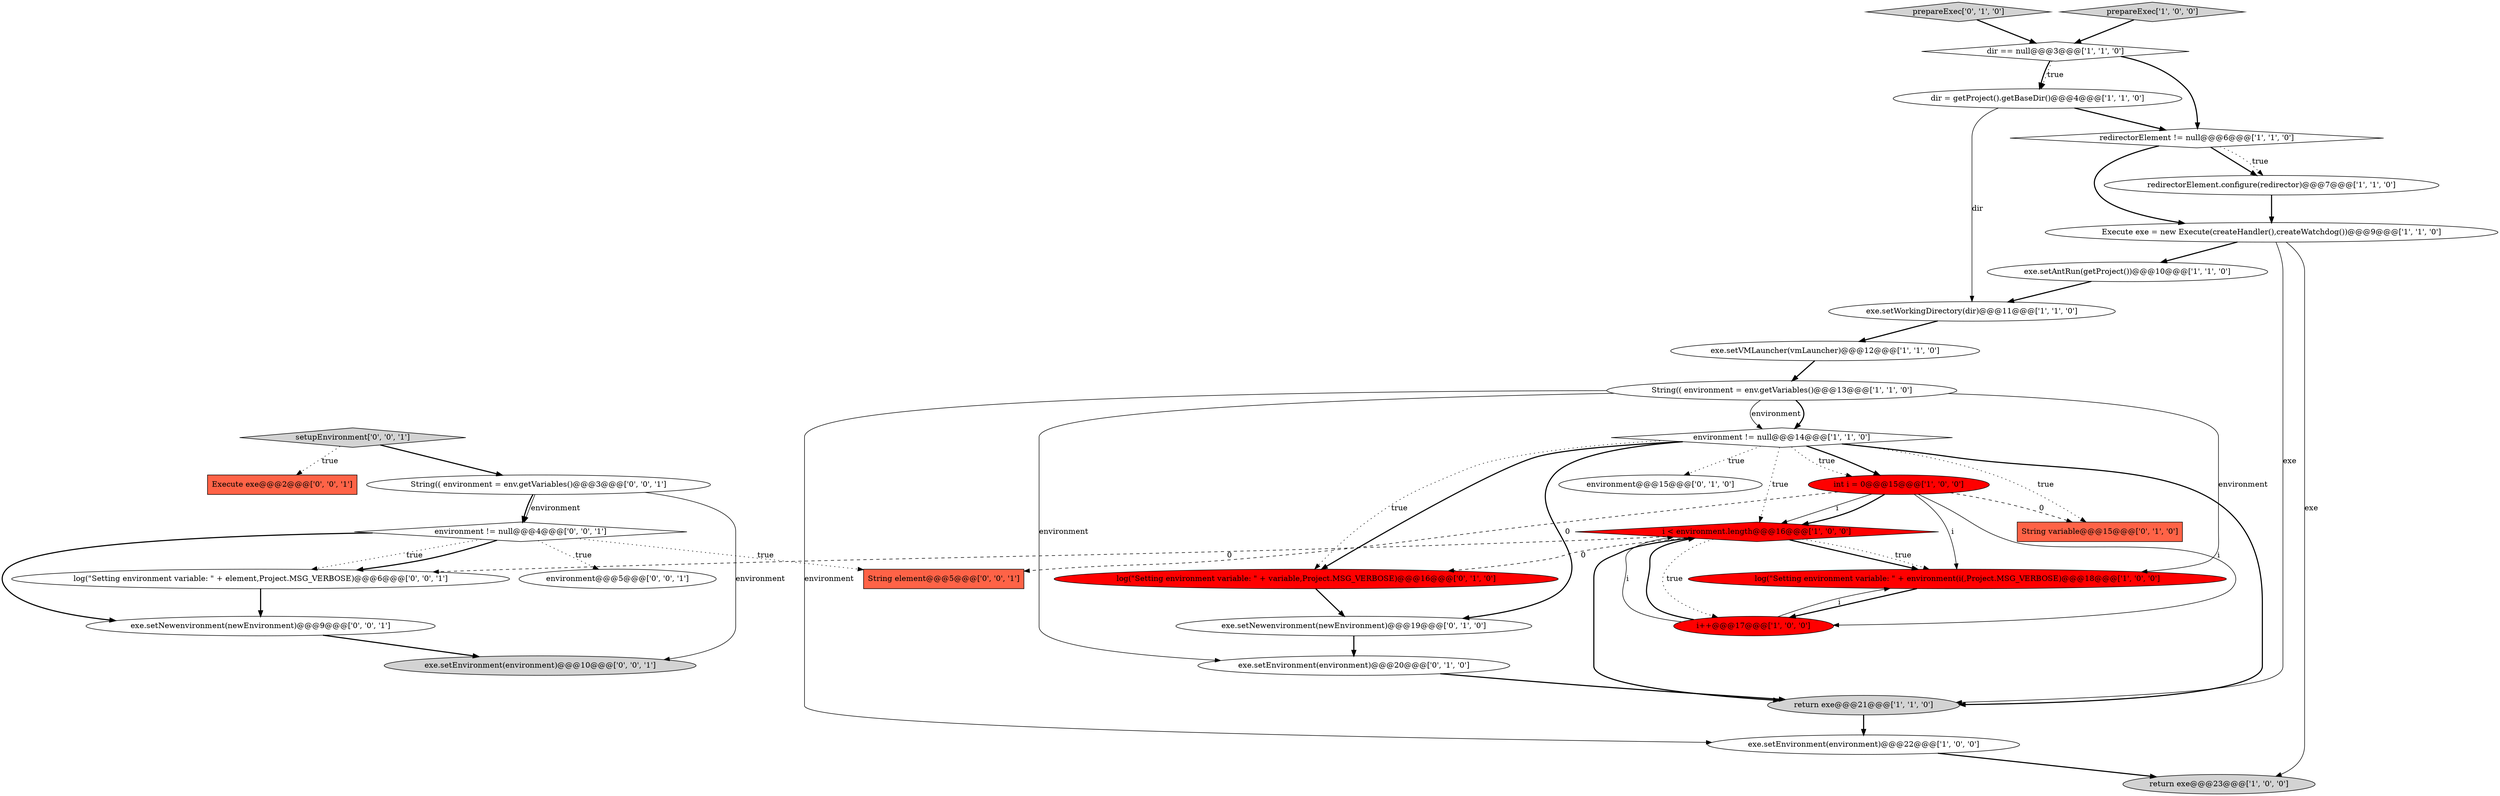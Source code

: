 digraph {
28 [style = filled, label = "Execute exe@@@2@@@['0', '0', '1']", fillcolor = tomato, shape = box image = "AAA0AAABBB3BBB"];
22 [style = filled, label = "prepareExec['0', '1', '0']", fillcolor = lightgray, shape = diamond image = "AAA0AAABBB2BBB"];
25 [style = filled, label = "exe.setNewenvironment(newEnvironment)@@@9@@@['0', '0', '1']", fillcolor = white, shape = ellipse image = "AAA0AAABBB3BBB"];
24 [style = filled, label = "setupEnvironment['0', '0', '1']", fillcolor = lightgray, shape = diamond image = "AAA0AAABBB3BBB"];
0 [style = filled, label = "dir = getProject().getBaseDir()@@@4@@@['1', '1', '0']", fillcolor = white, shape = ellipse image = "AAA0AAABBB1BBB"];
8 [style = filled, label = "dir == null@@@3@@@['1', '1', '0']", fillcolor = white, shape = diamond image = "AAA0AAABBB1BBB"];
20 [style = filled, label = "String variable@@@15@@@['0', '1', '0']", fillcolor = tomato, shape = box image = "AAA1AAABBB2BBB"];
12 [style = filled, label = "return exe@@@21@@@['1', '1', '0']", fillcolor = lightgray, shape = ellipse image = "AAA0AAABBB1BBB"];
6 [style = filled, label = "environment != null@@@14@@@['1', '1', '0']", fillcolor = white, shape = diamond image = "AAA0AAABBB1BBB"];
13 [style = filled, label = "exe.setEnvironment(environment)@@@22@@@['1', '0', '0']", fillcolor = white, shape = ellipse image = "AAA0AAABBB1BBB"];
5 [style = filled, label = "exe.setAntRun(getProject())@@@10@@@['1', '1', '0']", fillcolor = white, shape = ellipse image = "AAA0AAABBB1BBB"];
21 [style = filled, label = "exe.setEnvironment(environment)@@@20@@@['0', '1', '0']", fillcolor = white, shape = ellipse image = "AAA0AAABBB2BBB"];
4 [style = filled, label = "int i = 0@@@15@@@['1', '0', '0']", fillcolor = red, shape = ellipse image = "AAA1AAABBB1BBB"];
11 [style = filled, label = "redirectorElement != null@@@6@@@['1', '1', '0']", fillcolor = white, shape = diamond image = "AAA0AAABBB1BBB"];
32 [style = filled, label = "String(( environment = env.getVariables()@@@3@@@['0', '0', '1']", fillcolor = white, shape = ellipse image = "AAA0AAABBB3BBB"];
18 [style = filled, label = "log(\"Setting environment variable: \" + variable,Project.MSG_VERBOSE)@@@16@@@['0', '1', '0']", fillcolor = red, shape = ellipse image = "AAA1AAABBB2BBB"];
2 [style = filled, label = "String(( environment = env.getVariables()@@@13@@@['1', '1', '0']", fillcolor = white, shape = ellipse image = "AAA0AAABBB1BBB"];
26 [style = filled, label = "environment != null@@@4@@@['0', '0', '1']", fillcolor = white, shape = diamond image = "AAA0AAABBB3BBB"];
16 [style = filled, label = "exe.setVMLauncher(vmLauncher)@@@12@@@['1', '1', '0']", fillcolor = white, shape = ellipse image = "AAA0AAABBB1BBB"];
19 [style = filled, label = "environment@@@15@@@['0', '1', '0']", fillcolor = white, shape = ellipse image = "AAA0AAABBB2BBB"];
14 [style = filled, label = "Execute exe = new Execute(createHandler(),createWatchdog())@@@9@@@['1', '1', '0']", fillcolor = white, shape = ellipse image = "AAA0AAABBB1BBB"];
27 [style = filled, label = "log(\"Setting environment variable: \" + element,Project.MSG_VERBOSE)@@@6@@@['0', '0', '1']", fillcolor = white, shape = ellipse image = "AAA0AAABBB3BBB"];
31 [style = filled, label = "exe.setEnvironment(environment)@@@10@@@['0', '0', '1']", fillcolor = lightgray, shape = ellipse image = "AAA0AAABBB3BBB"];
3 [style = filled, label = "redirectorElement.configure(redirector)@@@7@@@['1', '1', '0']", fillcolor = white, shape = ellipse image = "AAA0AAABBB1BBB"];
30 [style = filled, label = "String element@@@5@@@['0', '0', '1']", fillcolor = tomato, shape = box image = "AAA0AAABBB3BBB"];
23 [style = filled, label = "exe.setNewenvironment(newEnvironment)@@@19@@@['0', '1', '0']", fillcolor = white, shape = ellipse image = "AAA0AAABBB2BBB"];
7 [style = filled, label = "log(\"Setting environment variable: \" + environment(i(,Project.MSG_VERBOSE)@@@18@@@['1', '0', '0']", fillcolor = red, shape = ellipse image = "AAA1AAABBB1BBB"];
10 [style = filled, label = "i++@@@17@@@['1', '0', '0']", fillcolor = red, shape = ellipse image = "AAA1AAABBB1BBB"];
15 [style = filled, label = "exe.setWorkingDirectory(dir)@@@11@@@['1', '1', '0']", fillcolor = white, shape = ellipse image = "AAA0AAABBB1BBB"];
29 [style = filled, label = "environment@@@5@@@['0', '0', '1']", fillcolor = white, shape = ellipse image = "AAA0AAABBB3BBB"];
17 [style = filled, label = "i < environment.length@@@16@@@['1', '0', '0']", fillcolor = red, shape = diamond image = "AAA1AAABBB1BBB"];
1 [style = filled, label = "return exe@@@23@@@['1', '0', '0']", fillcolor = lightgray, shape = ellipse image = "AAA0AAABBB1BBB"];
9 [style = filled, label = "prepareExec['1', '0', '0']", fillcolor = lightgray, shape = diamond image = "AAA0AAABBB1BBB"];
4->7 [style = solid, label="i"];
0->15 [style = solid, label="dir"];
2->13 [style = solid, label="environment"];
4->17 [style = bold, label=""];
18->23 [style = bold, label=""];
2->7 [style = solid, label="environment"];
11->14 [style = bold, label=""];
7->10 [style = bold, label=""];
2->6 [style = bold, label=""];
6->18 [style = bold, label=""];
6->23 [style = bold, label=""];
26->27 [style = dotted, label="true"];
10->17 [style = solid, label="i"];
26->25 [style = bold, label=""];
3->14 [style = bold, label=""];
24->32 [style = bold, label=""];
4->30 [style = dashed, label="0"];
0->11 [style = bold, label=""];
5->15 [style = bold, label=""];
2->21 [style = solid, label="environment"];
10->17 [style = bold, label=""];
16->2 [style = bold, label=""];
17->27 [style = dashed, label="0"];
24->28 [style = dotted, label="true"];
15->16 [style = bold, label=""];
9->8 [style = bold, label=""];
6->19 [style = dotted, label="true"];
6->17 [style = dotted, label="true"];
32->26 [style = bold, label=""];
13->1 [style = bold, label=""];
4->17 [style = solid, label="i"];
6->20 [style = dotted, label="true"];
25->31 [style = bold, label=""];
21->12 [style = bold, label=""];
8->0 [style = bold, label=""];
17->7 [style = bold, label=""];
22->8 [style = bold, label=""];
12->13 [style = bold, label=""];
17->10 [style = dotted, label="true"];
6->4 [style = bold, label=""];
26->27 [style = bold, label=""];
17->12 [style = bold, label=""];
6->18 [style = dotted, label="true"];
14->12 [style = solid, label="exe"];
6->4 [style = dotted, label="true"];
23->21 [style = bold, label=""];
26->30 [style = dotted, label="true"];
11->3 [style = bold, label=""];
32->31 [style = solid, label="environment"];
4->20 [style = dashed, label="0"];
4->10 [style = solid, label="i"];
26->29 [style = dotted, label="true"];
8->0 [style = dotted, label="true"];
17->7 [style = dotted, label="true"];
10->7 [style = solid, label="i"];
11->3 [style = dotted, label="true"];
8->11 [style = bold, label=""];
32->26 [style = solid, label="environment"];
17->18 [style = dashed, label="0"];
27->25 [style = bold, label=""];
2->6 [style = solid, label="environment"];
14->1 [style = solid, label="exe"];
14->5 [style = bold, label=""];
6->12 [style = bold, label=""];
}
